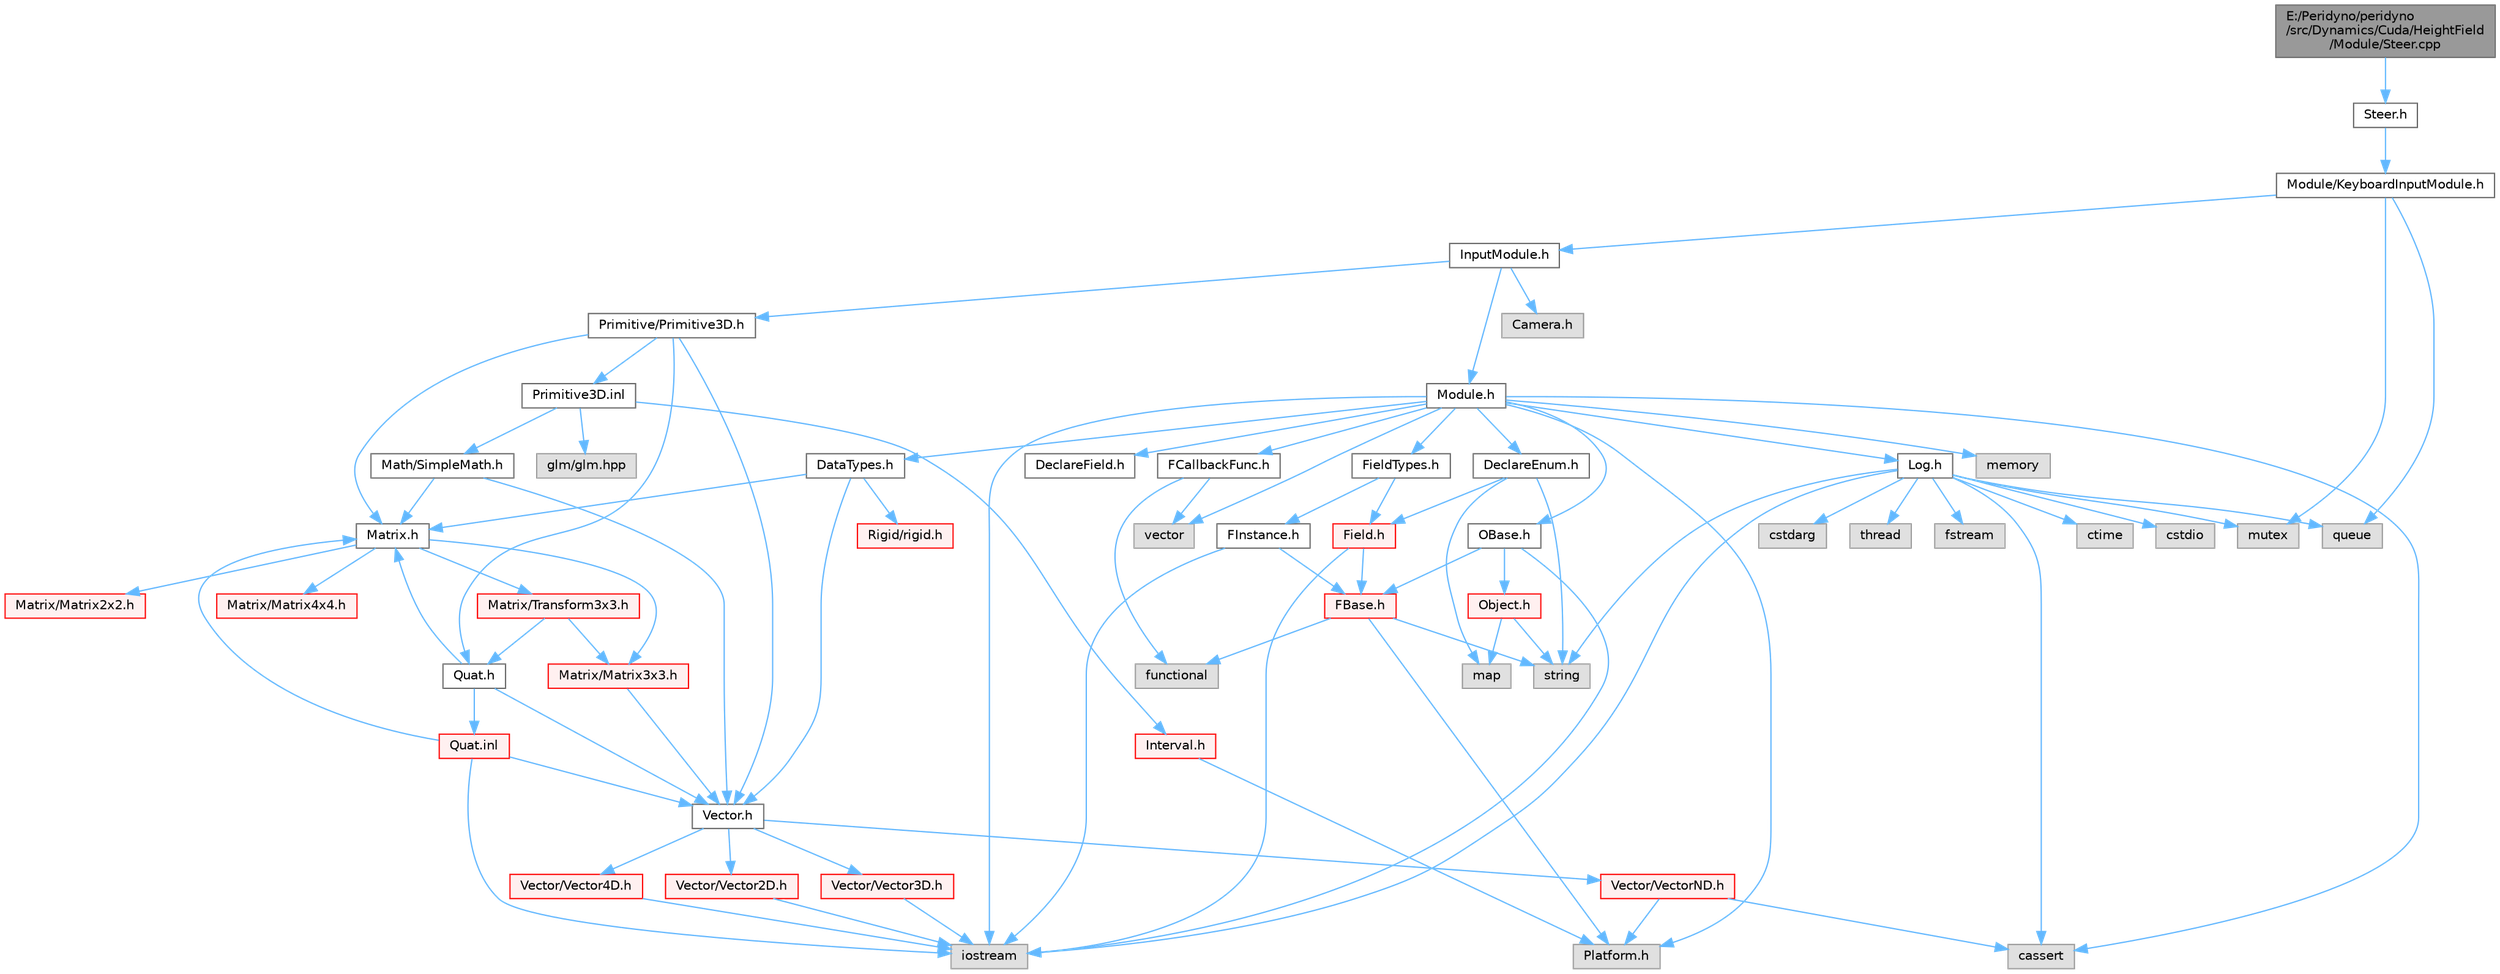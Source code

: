 digraph "E:/Peridyno/peridyno/src/Dynamics/Cuda/HeightField/Module/Steer.cpp"
{
 // LATEX_PDF_SIZE
  bgcolor="transparent";
  edge [fontname=Helvetica,fontsize=10,labelfontname=Helvetica,labelfontsize=10];
  node [fontname=Helvetica,fontsize=10,shape=box,height=0.2,width=0.4];
  Node1 [id="Node000001",label="E:/Peridyno/peridyno\l/src/Dynamics/Cuda/HeightField\l/Module/Steer.cpp",height=0.2,width=0.4,color="gray40", fillcolor="grey60", style="filled", fontcolor="black",tooltip=" "];
  Node1 -> Node2 [id="edge1_Node000001_Node000002",color="steelblue1",style="solid",tooltip=" "];
  Node2 [id="Node000002",label="Steer.h",height=0.2,width=0.4,color="grey40", fillcolor="white", style="filled",URL="$_steer_8h.html",tooltip=" "];
  Node2 -> Node3 [id="edge2_Node000002_Node000003",color="steelblue1",style="solid",tooltip=" "];
  Node3 [id="Node000003",label="Module/KeyboardInputModule.h",height=0.2,width=0.4,color="grey40", fillcolor="white", style="filled",URL="$_keyboard_input_module_8h.html",tooltip=" "];
  Node3 -> Node4 [id="edge3_Node000003_Node000004",color="steelblue1",style="solid",tooltip=" "];
  Node4 [id="Node000004",label="InputModule.h",height=0.2,width=0.4,color="grey40", fillcolor="white", style="filled",URL="$_input_module_8h.html",tooltip=" "];
  Node4 -> Node5 [id="edge4_Node000004_Node000005",color="steelblue1",style="solid",tooltip=" "];
  Node5 [id="Node000005",label="Module.h",height=0.2,width=0.4,color="grey40", fillcolor="white", style="filled",URL="$_module_8h.html",tooltip=" "];
  Node5 -> Node6 [id="edge5_Node000005_Node000006",color="steelblue1",style="solid",tooltip=" "];
  Node6 [id="Node000006",label="Platform.h",height=0.2,width=0.4,color="grey60", fillcolor="#E0E0E0", style="filled",tooltip=" "];
  Node5 -> Node7 [id="edge6_Node000005_Node000007",color="steelblue1",style="solid",tooltip=" "];
  Node7 [id="Node000007",label="memory",height=0.2,width=0.4,color="grey60", fillcolor="#E0E0E0", style="filled",tooltip=" "];
  Node5 -> Node8 [id="edge7_Node000005_Node000008",color="steelblue1",style="solid",tooltip=" "];
  Node8 [id="Node000008",label="vector",height=0.2,width=0.4,color="grey60", fillcolor="#E0E0E0", style="filled",tooltip=" "];
  Node5 -> Node9 [id="edge8_Node000005_Node000009",color="steelblue1",style="solid",tooltip=" "];
  Node9 [id="Node000009",label="cassert",height=0.2,width=0.4,color="grey60", fillcolor="#E0E0E0", style="filled",tooltip=" "];
  Node5 -> Node10 [id="edge9_Node000005_Node000010",color="steelblue1",style="solid",tooltip=" "];
  Node10 [id="Node000010",label="iostream",height=0.2,width=0.4,color="grey60", fillcolor="#E0E0E0", style="filled",tooltip=" "];
  Node5 -> Node11 [id="edge10_Node000005_Node000011",color="steelblue1",style="solid",tooltip=" "];
  Node11 [id="Node000011",label="OBase.h",height=0.2,width=0.4,color="grey40", fillcolor="white", style="filled",URL="$_o_base_8h.html",tooltip=" "];
  Node11 -> Node10 [id="edge11_Node000011_Node000010",color="steelblue1",style="solid",tooltip=" "];
  Node11 -> Node12 [id="edge12_Node000011_Node000012",color="steelblue1",style="solid",tooltip=" "];
  Node12 [id="Node000012",label="FBase.h",height=0.2,width=0.4,color="red", fillcolor="#FFF0F0", style="filled",URL="$_f_base_8h.html",tooltip=" "];
  Node12 -> Node6 [id="edge13_Node000012_Node000006",color="steelblue1",style="solid",tooltip=" "];
  Node12 -> Node15 [id="edge14_Node000012_Node000015",color="steelblue1",style="solid",tooltip=" "];
  Node15 [id="Node000015",label="string",height=0.2,width=0.4,color="grey60", fillcolor="#E0E0E0", style="filled",tooltip=" "];
  Node12 -> Node16 [id="edge15_Node000012_Node000016",color="steelblue1",style="solid",tooltip=" "];
  Node16 [id="Node000016",label="functional",height=0.2,width=0.4,color="grey60", fillcolor="#E0E0E0", style="filled",tooltip=" "];
  Node11 -> Node18 [id="edge16_Node000011_Node000018",color="steelblue1",style="solid",tooltip=" "];
  Node18 [id="Node000018",label="Object.h",height=0.2,width=0.4,color="red", fillcolor="#FFF0F0", style="filled",URL="$_object_8h.html",tooltip=" "];
  Node18 -> Node15 [id="edge17_Node000018_Node000015",color="steelblue1",style="solid",tooltip=" "];
  Node18 -> Node20 [id="edge18_Node000018_Node000020",color="steelblue1",style="solid",tooltip=" "];
  Node20 [id="Node000020",label="map",height=0.2,width=0.4,color="grey60", fillcolor="#E0E0E0", style="filled",tooltip=" "];
  Node5 -> Node21 [id="edge19_Node000005_Node000021",color="steelblue1",style="solid",tooltip=" "];
  Node21 [id="Node000021",label="Log.h",height=0.2,width=0.4,color="grey40", fillcolor="white", style="filled",URL="$_log_8h.html",tooltip=" "];
  Node21 -> Node22 [id="edge20_Node000021_Node000022",color="steelblue1",style="solid",tooltip=" "];
  Node22 [id="Node000022",label="mutex",height=0.2,width=0.4,color="grey60", fillcolor="#E0E0E0", style="filled",tooltip=" "];
  Node21 -> Node23 [id="edge21_Node000021_Node000023",color="steelblue1",style="solid",tooltip=" "];
  Node23 [id="Node000023",label="thread",height=0.2,width=0.4,color="grey60", fillcolor="#E0E0E0", style="filled",tooltip=" "];
  Node21 -> Node15 [id="edge22_Node000021_Node000015",color="steelblue1",style="solid",tooltip=" "];
  Node21 -> Node24 [id="edge23_Node000021_Node000024",color="steelblue1",style="solid",tooltip=" "];
  Node24 [id="Node000024",label="fstream",height=0.2,width=0.4,color="grey60", fillcolor="#E0E0E0", style="filled",tooltip=" "];
  Node21 -> Node10 [id="edge24_Node000021_Node000010",color="steelblue1",style="solid",tooltip=" "];
  Node21 -> Node25 [id="edge25_Node000021_Node000025",color="steelblue1",style="solid",tooltip=" "];
  Node25 [id="Node000025",label="ctime",height=0.2,width=0.4,color="grey60", fillcolor="#E0E0E0", style="filled",tooltip=" "];
  Node21 -> Node26 [id="edge26_Node000021_Node000026",color="steelblue1",style="solid",tooltip=" "];
  Node26 [id="Node000026",label="queue",height=0.2,width=0.4,color="grey60", fillcolor="#E0E0E0", style="filled",tooltip=" "];
  Node21 -> Node27 [id="edge27_Node000021_Node000027",color="steelblue1",style="solid",tooltip=" "];
  Node27 [id="Node000027",label="cstdio",height=0.2,width=0.4,color="grey60", fillcolor="#E0E0E0", style="filled",tooltip=" "];
  Node21 -> Node9 [id="edge28_Node000021_Node000009",color="steelblue1",style="solid",tooltip=" "];
  Node21 -> Node28 [id="edge29_Node000021_Node000028",color="steelblue1",style="solid",tooltip=" "];
  Node28 [id="Node000028",label="cstdarg",height=0.2,width=0.4,color="grey60", fillcolor="#E0E0E0", style="filled",tooltip=" "];
  Node5 -> Node29 [id="edge30_Node000005_Node000029",color="steelblue1",style="solid",tooltip=" "];
  Node29 [id="Node000029",label="DataTypes.h",height=0.2,width=0.4,color="grey40", fillcolor="white", style="filled",URL="$_data_types_8h.html",tooltip=" "];
  Node29 -> Node30 [id="edge31_Node000029_Node000030",color="steelblue1",style="solid",tooltip=" "];
  Node30 [id="Node000030",label="Vector.h",height=0.2,width=0.4,color="grey40", fillcolor="white", style="filled",URL="$_vector_8h.html",tooltip=" "];
  Node30 -> Node31 [id="edge32_Node000030_Node000031",color="steelblue1",style="solid",tooltip=" "];
  Node31 [id="Node000031",label="Vector/Vector2D.h",height=0.2,width=0.4,color="red", fillcolor="#FFF0F0", style="filled",URL="$_vector2_d_8h.html",tooltip=" "];
  Node31 -> Node10 [id="edge33_Node000031_Node000010",color="steelblue1",style="solid",tooltip=" "];
  Node30 -> Node37 [id="edge34_Node000030_Node000037",color="steelblue1",style="solid",tooltip=" "];
  Node37 [id="Node000037",label="Vector/Vector3D.h",height=0.2,width=0.4,color="red", fillcolor="#FFF0F0", style="filled",URL="$_vector3_d_8h.html",tooltip=" "];
  Node37 -> Node10 [id="edge35_Node000037_Node000010",color="steelblue1",style="solid",tooltip=" "];
  Node30 -> Node40 [id="edge36_Node000030_Node000040",color="steelblue1",style="solid",tooltip=" "];
  Node40 [id="Node000040",label="Vector/Vector4D.h",height=0.2,width=0.4,color="red", fillcolor="#FFF0F0", style="filled",URL="$_vector4_d_8h.html",tooltip=" "];
  Node40 -> Node10 [id="edge37_Node000040_Node000010",color="steelblue1",style="solid",tooltip=" "];
  Node30 -> Node43 [id="edge38_Node000030_Node000043",color="steelblue1",style="solid",tooltip=" "];
  Node43 [id="Node000043",label="Vector/VectorND.h",height=0.2,width=0.4,color="red", fillcolor="#FFF0F0", style="filled",URL="$_vector_n_d_8h.html",tooltip=" "];
  Node43 -> Node9 [id="edge39_Node000043_Node000009",color="steelblue1",style="solid",tooltip=" "];
  Node43 -> Node6 [id="edge40_Node000043_Node000006",color="steelblue1",style="solid",tooltip=" "];
  Node29 -> Node49 [id="edge41_Node000029_Node000049",color="steelblue1",style="solid",tooltip=" "];
  Node49 [id="Node000049",label="Matrix.h",height=0.2,width=0.4,color="grey40", fillcolor="white", style="filled",URL="$_matrix_8h.html",tooltip=" "];
  Node49 -> Node50 [id="edge42_Node000049_Node000050",color="steelblue1",style="solid",tooltip=" "];
  Node50 [id="Node000050",label="Matrix/Matrix2x2.h",height=0.2,width=0.4,color="red", fillcolor="#FFF0F0", style="filled",URL="$_matrix2x2_8h.html",tooltip=" "];
  Node49 -> Node55 [id="edge43_Node000049_Node000055",color="steelblue1",style="solid",tooltip=" "];
  Node55 [id="Node000055",label="Matrix/Matrix3x3.h",height=0.2,width=0.4,color="red", fillcolor="#FFF0F0", style="filled",URL="$_matrix3x3_8h.html",tooltip=" "];
  Node55 -> Node30 [id="edge44_Node000055_Node000030",color="steelblue1",style="solid",tooltip=" "];
  Node49 -> Node58 [id="edge45_Node000049_Node000058",color="steelblue1",style="solid",tooltip=" "];
  Node58 [id="Node000058",label="Matrix/Matrix4x4.h",height=0.2,width=0.4,color="red", fillcolor="#FFF0F0", style="filled",URL="$_matrix4x4_8h.html",tooltip=" "];
  Node49 -> Node61 [id="edge46_Node000049_Node000061",color="steelblue1",style="solid",tooltip=" "];
  Node61 [id="Node000061",label="Matrix/Transform3x3.h",height=0.2,width=0.4,color="red", fillcolor="#FFF0F0", style="filled",URL="$_transform3x3_8h.html",tooltip=" "];
  Node61 -> Node62 [id="edge47_Node000061_Node000062",color="steelblue1",style="solid",tooltip=" "];
  Node62 [id="Node000062",label="Quat.h",height=0.2,width=0.4,color="grey40", fillcolor="white", style="filled",URL="$_quat_8h.html",tooltip="Implementation of quaternion."];
  Node62 -> Node30 [id="edge48_Node000062_Node000030",color="steelblue1",style="solid",tooltip=" "];
  Node62 -> Node49 [id="edge49_Node000062_Node000049",color="steelblue1",style="solid",tooltip=" "];
  Node62 -> Node63 [id="edge50_Node000062_Node000063",color="steelblue1",style="solid",tooltip=" "];
  Node63 [id="Node000063",label="Quat.inl",height=0.2,width=0.4,color="red", fillcolor="#FFF0F0", style="filled",URL="$_quat_8inl.html",tooltip=" "];
  Node63 -> Node10 [id="edge51_Node000063_Node000010",color="steelblue1",style="solid",tooltip=" "];
  Node63 -> Node30 [id="edge52_Node000063_Node000030",color="steelblue1",style="solid",tooltip=" "];
  Node63 -> Node49 [id="edge53_Node000063_Node000049",color="steelblue1",style="solid",tooltip=" "];
  Node61 -> Node55 [id="edge54_Node000061_Node000055",color="steelblue1",style="solid",tooltip=" "];
  Node29 -> Node66 [id="edge55_Node000029_Node000066",color="steelblue1",style="solid",tooltip=" "];
  Node66 [id="Node000066",label="Rigid/rigid.h",height=0.2,width=0.4,color="red", fillcolor="#FFF0F0", style="filled",URL="$rigid_8h.html",tooltip=" "];
  Node5 -> Node70 [id="edge56_Node000005_Node000070",color="steelblue1",style="solid",tooltip=" "];
  Node70 [id="Node000070",label="DeclareEnum.h",height=0.2,width=0.4,color="grey40", fillcolor="white", style="filled",URL="$_declare_enum_8h.html",tooltip=" "];
  Node70 -> Node20 [id="edge57_Node000070_Node000020",color="steelblue1",style="solid",tooltip=" "];
  Node70 -> Node15 [id="edge58_Node000070_Node000015",color="steelblue1",style="solid",tooltip=" "];
  Node70 -> Node71 [id="edge59_Node000070_Node000071",color="steelblue1",style="solid",tooltip=" "];
  Node71 [id="Node000071",label="Field.h",height=0.2,width=0.4,color="red", fillcolor="#FFF0F0", style="filled",URL="$_field_8h.html",tooltip=" "];
  Node71 -> Node10 [id="edge60_Node000071_Node000010",color="steelblue1",style="solid",tooltip=" "];
  Node71 -> Node12 [id="edge61_Node000071_Node000012",color="steelblue1",style="solid",tooltip=" "];
  Node5 -> Node87 [id="edge62_Node000005_Node000087",color="steelblue1",style="solid",tooltip=" "];
  Node87 [id="Node000087",label="DeclareField.h",height=0.2,width=0.4,color="grey40", fillcolor="white", style="filled",URL="$_declare_field_8h.html",tooltip=" "];
  Node5 -> Node88 [id="edge63_Node000005_Node000088",color="steelblue1",style="solid",tooltip=" "];
  Node88 [id="Node000088",label="FCallbackFunc.h",height=0.2,width=0.4,color="grey40", fillcolor="white", style="filled",URL="$_f_callback_func_8h.html",tooltip=" "];
  Node88 -> Node8 [id="edge64_Node000088_Node000008",color="steelblue1",style="solid",tooltip=" "];
  Node88 -> Node16 [id="edge65_Node000088_Node000016",color="steelblue1",style="solid",tooltip=" "];
  Node5 -> Node89 [id="edge66_Node000005_Node000089",color="steelblue1",style="solid",tooltip=" "];
  Node89 [id="Node000089",label="FieldTypes.h",height=0.2,width=0.4,color="grey40", fillcolor="white", style="filled",URL="$_field_types_8h.html",tooltip=" "];
  Node89 -> Node71 [id="edge67_Node000089_Node000071",color="steelblue1",style="solid",tooltip=" "];
  Node89 -> Node90 [id="edge68_Node000089_Node000090",color="steelblue1",style="solid",tooltip=" "];
  Node90 [id="Node000090",label="FInstance.h",height=0.2,width=0.4,color="grey40", fillcolor="white", style="filled",URL="$_f_instance_8h.html",tooltip=" "];
  Node90 -> Node10 [id="edge69_Node000090_Node000010",color="steelblue1",style="solid",tooltip=" "];
  Node90 -> Node12 [id="edge70_Node000090_Node000012",color="steelblue1",style="solid",tooltip=" "];
  Node4 -> Node91 [id="edge71_Node000004_Node000091",color="steelblue1",style="solid",tooltip=" "];
  Node91 [id="Node000091",label="Camera.h",height=0.2,width=0.4,color="grey60", fillcolor="#E0E0E0", style="filled",tooltip=" "];
  Node4 -> Node92 [id="edge72_Node000004_Node000092",color="steelblue1",style="solid",tooltip=" "];
  Node92 [id="Node000092",label="Primitive/Primitive3D.h",height=0.2,width=0.4,color="grey40", fillcolor="white", style="filled",URL="$_primitive3_d_8h.html",tooltip=" "];
  Node92 -> Node30 [id="edge73_Node000092_Node000030",color="steelblue1",style="solid",tooltip=" "];
  Node92 -> Node49 [id="edge74_Node000092_Node000049",color="steelblue1",style="solid",tooltip=" "];
  Node92 -> Node62 [id="edge75_Node000092_Node000062",color="steelblue1",style="solid",tooltip=" "];
  Node92 -> Node93 [id="edge76_Node000092_Node000093",color="steelblue1",style="solid",tooltip=" "];
  Node93 [id="Node000093",label="Primitive3D.inl",height=0.2,width=0.4,color="grey40", fillcolor="white", style="filled",URL="$_primitive3_d_8inl.html",tooltip=" "];
  Node93 -> Node81 [id="edge77_Node000093_Node000081",color="steelblue1",style="solid",tooltip=" "];
  Node81 [id="Node000081",label="Math/SimpleMath.h",height=0.2,width=0.4,color="grey40", fillcolor="white", style="filled",URL="$_simple_math_8h.html",tooltip=" "];
  Node81 -> Node30 [id="edge78_Node000081_Node000030",color="steelblue1",style="solid",tooltip=" "];
  Node81 -> Node49 [id="edge79_Node000081_Node000049",color="steelblue1",style="solid",tooltip=" "];
  Node93 -> Node94 [id="edge80_Node000093_Node000094",color="steelblue1",style="solid",tooltip=" "];
  Node94 [id="Node000094",label="Interval.h",height=0.2,width=0.4,color="red", fillcolor="#FFF0F0", style="filled",URL="$_interval_8h.html",tooltip=" "];
  Node94 -> Node6 [id="edge81_Node000094_Node000006",color="steelblue1",style="solid",tooltip=" "];
  Node93 -> Node82 [id="edge82_Node000093_Node000082",color="steelblue1",style="solid",tooltip=" "];
  Node82 [id="Node000082",label="glm/glm.hpp",height=0.2,width=0.4,color="grey60", fillcolor="#E0E0E0", style="filled",tooltip=" "];
  Node3 -> Node26 [id="edge83_Node000003_Node000026",color="steelblue1",style="solid",tooltip=" "];
  Node3 -> Node22 [id="edge84_Node000003_Node000022",color="steelblue1",style="solid",tooltip=" "];
}
